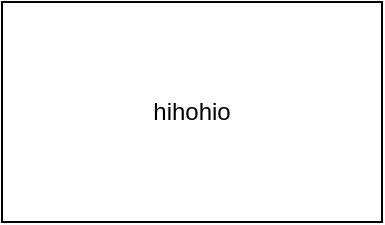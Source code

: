 <mxfile version="17.1.3" type="github">
  <diagram id="qvCPpZ6gnQ1IdlX2_nFw" name="Page-1">
    <mxGraphModel dx="942" dy="621" grid="1" gridSize="10" guides="1" tooltips="1" connect="1" arrows="1" fold="1" page="1" pageScale="1" pageWidth="827" pageHeight="1169" math="0" shadow="0">
      <root>
        <mxCell id="0" />
        <mxCell id="1" parent="0" />
        <mxCell id="40OjUSW3HfGRULSFvK9s-1" value="hihohio" style="rounded=0;whiteSpace=wrap;html=1;" vertex="1" parent="1">
          <mxGeometry x="110" y="80" width="190" height="110" as="geometry" />
        </mxCell>
      </root>
    </mxGraphModel>
  </diagram>
</mxfile>
